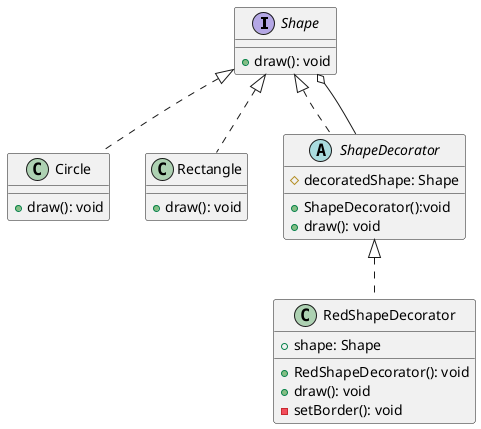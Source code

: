 @startuml
'https://plantuml.com/class-diagram

interface Shape {
    +draw(): void
}

class Circle implements Shape {
    +draw(): void
}

class Rectangle implements Shape {
    +draw(): void
}

abstract class ShapeDecorator implements Shape {
    #decoratedShape: Shape

    +ShapeDecorator():void
    +draw(): void

}


class RedShapeDecorator implements ShapeDecorator {
    +shape: Shape

    +RedShapeDecorator(): void
    +draw(): void
    -setBorder(): void
}

ShapeDecorator --o Shape
@enduml